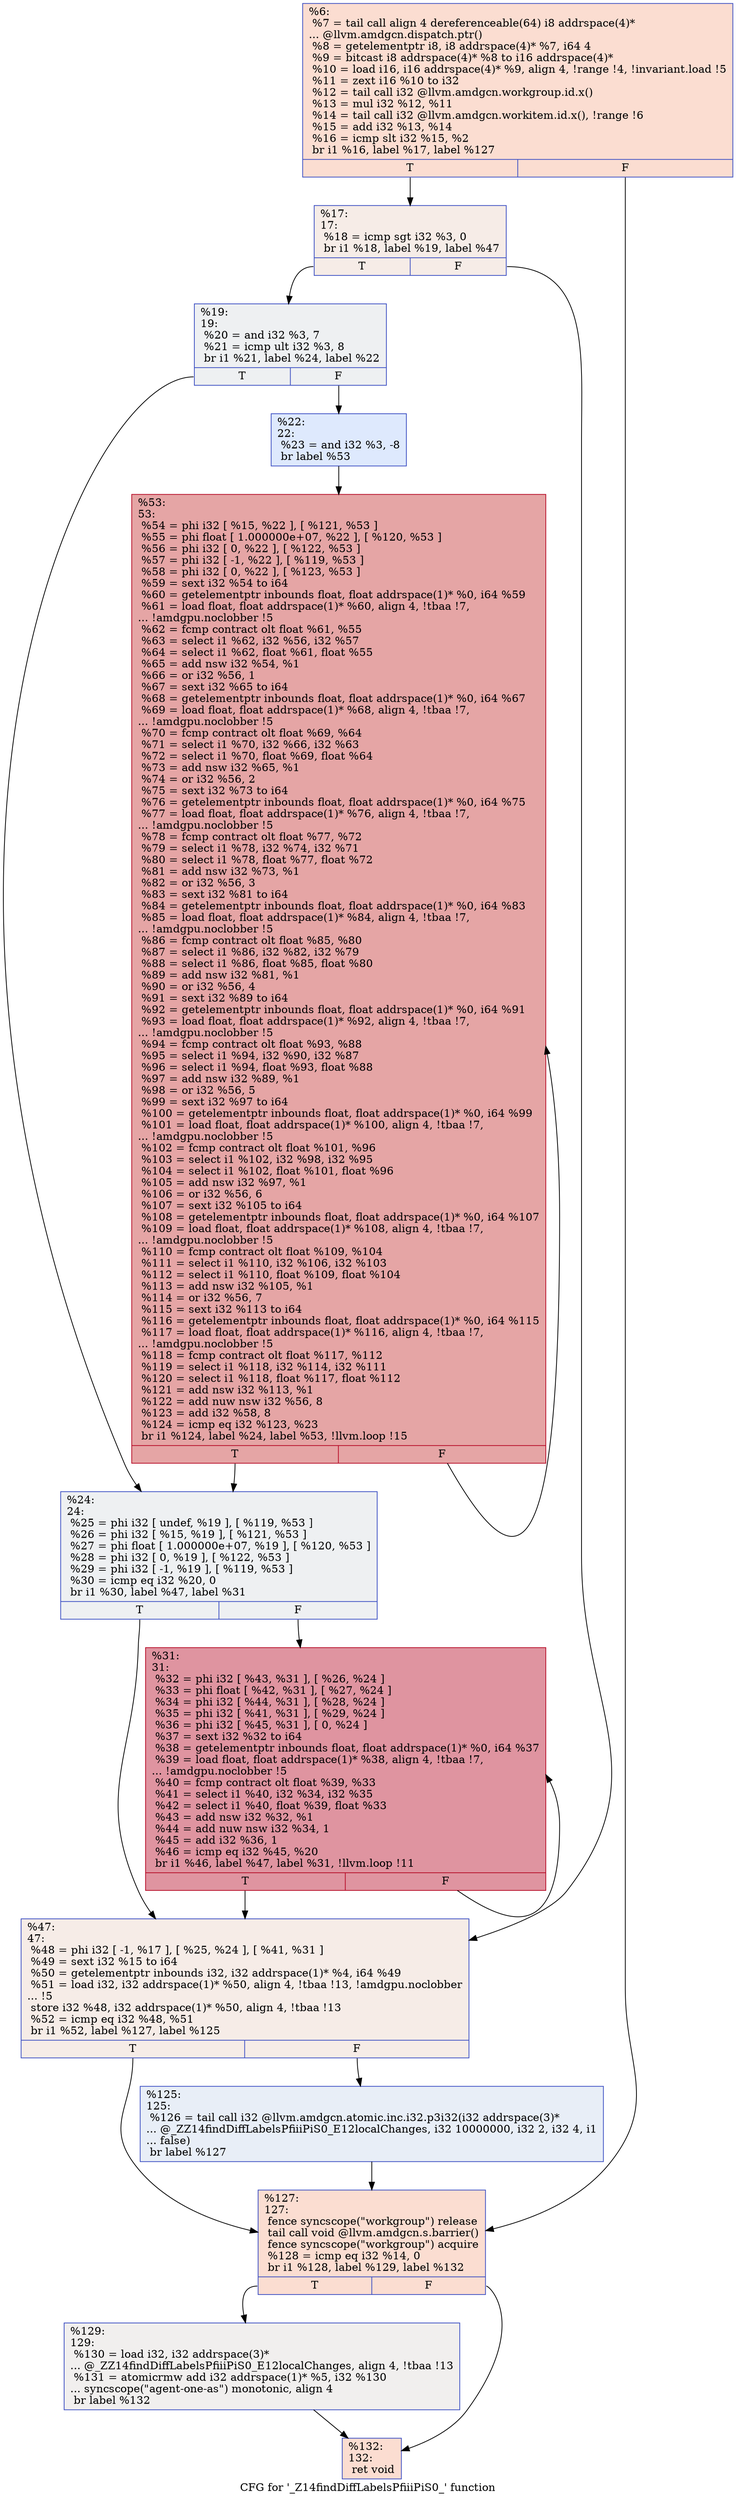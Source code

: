 digraph "CFG for '_Z14findDiffLabelsPfiiiPiS0_' function" {
	label="CFG for '_Z14findDiffLabelsPfiiiPiS0_' function";

	Node0x4f52e70 [shape=record,color="#3d50c3ff", style=filled, fillcolor="#f7b39670",label="{%6:\l  %7 = tail call align 4 dereferenceable(64) i8 addrspace(4)*\l... @llvm.amdgcn.dispatch.ptr()\l  %8 = getelementptr i8, i8 addrspace(4)* %7, i64 4\l  %9 = bitcast i8 addrspace(4)* %8 to i16 addrspace(4)*\l  %10 = load i16, i16 addrspace(4)* %9, align 4, !range !4, !invariant.load !5\l  %11 = zext i16 %10 to i32\l  %12 = tail call i32 @llvm.amdgcn.workgroup.id.x()\l  %13 = mul i32 %12, %11\l  %14 = tail call i32 @llvm.amdgcn.workitem.id.x(), !range !6\l  %15 = add i32 %13, %14\l  %16 = icmp slt i32 %15, %2\l  br i1 %16, label %17, label %127\l|{<s0>T|<s1>F}}"];
	Node0x4f52e70:s0 -> Node0x4f53750;
	Node0x4f52e70:s1 -> Node0x4f54e40;
	Node0x4f53750 [shape=record,color="#3d50c3ff", style=filled, fillcolor="#ead5c970",label="{%17:\l17:                                               \l  %18 = icmp sgt i32 %3, 0\l  br i1 %18, label %19, label %47\l|{<s0>T|<s1>F}}"];
	Node0x4f53750:s0 -> Node0x4f55010;
	Node0x4f53750:s1 -> Node0x4f55060;
	Node0x4f55010 [shape=record,color="#3d50c3ff", style=filled, fillcolor="#d9dce170",label="{%19:\l19:                                               \l  %20 = and i32 %3, 7\l  %21 = icmp ult i32 %3, 8\l  br i1 %21, label %24, label %22\l|{<s0>T|<s1>F}}"];
	Node0x4f55010:s0 -> Node0x4f55320;
	Node0x4f55010:s1 -> Node0x4f55370;
	Node0x4f55370 [shape=record,color="#3d50c3ff", style=filled, fillcolor="#b5cdfa70",label="{%22:\l22:                                               \l  %23 = and i32 %3, -8\l  br label %53\l}"];
	Node0x4f55370 -> Node0x4f55570;
	Node0x4f55320 [shape=record,color="#3d50c3ff", style=filled, fillcolor="#d9dce170",label="{%24:\l24:                                               \l  %25 = phi i32 [ undef, %19 ], [ %119, %53 ]\l  %26 = phi i32 [ %15, %19 ], [ %121, %53 ]\l  %27 = phi float [ 1.000000e+07, %19 ], [ %120, %53 ]\l  %28 = phi i32 [ 0, %19 ], [ %122, %53 ]\l  %29 = phi i32 [ -1, %19 ], [ %119, %53 ]\l  %30 = icmp eq i32 %20, 0\l  br i1 %30, label %47, label %31\l|{<s0>T|<s1>F}}"];
	Node0x4f55320:s0 -> Node0x4f55060;
	Node0x4f55320:s1 -> Node0x4f56630;
	Node0x4f56630 [shape=record,color="#b70d28ff", style=filled, fillcolor="#b70d2870",label="{%31:\l31:                                               \l  %32 = phi i32 [ %43, %31 ], [ %26, %24 ]\l  %33 = phi float [ %42, %31 ], [ %27, %24 ]\l  %34 = phi i32 [ %44, %31 ], [ %28, %24 ]\l  %35 = phi i32 [ %41, %31 ], [ %29, %24 ]\l  %36 = phi i32 [ %45, %31 ], [ 0, %24 ]\l  %37 = sext i32 %32 to i64\l  %38 = getelementptr inbounds float, float addrspace(1)* %0, i64 %37\l  %39 = load float, float addrspace(1)* %38, align 4, !tbaa !7,\l... !amdgpu.noclobber !5\l  %40 = fcmp contract olt float %39, %33\l  %41 = select i1 %40, i32 %34, i32 %35\l  %42 = select i1 %40, float %39, float %33\l  %43 = add nsw i32 %32, %1\l  %44 = add nuw nsw i32 %34, 1\l  %45 = add i32 %36, 1\l  %46 = icmp eq i32 %45, %20\l  br i1 %46, label %47, label %31, !llvm.loop !11\l|{<s0>T|<s1>F}}"];
	Node0x4f56630:s0 -> Node0x4f55060;
	Node0x4f56630:s1 -> Node0x4f56630;
	Node0x4f55060 [shape=record,color="#3d50c3ff", style=filled, fillcolor="#ead5c970",label="{%47:\l47:                                               \l  %48 = phi i32 [ -1, %17 ], [ %25, %24 ], [ %41, %31 ]\l  %49 = sext i32 %15 to i64\l  %50 = getelementptr inbounds i32, i32 addrspace(1)* %4, i64 %49\l  %51 = load i32, i32 addrspace(1)* %50, align 4, !tbaa !13, !amdgpu.noclobber\l... !5\l  store i32 %48, i32 addrspace(1)* %50, align 4, !tbaa !13\l  %52 = icmp eq i32 %48, %51\l  br i1 %52, label %127, label %125\l|{<s0>T|<s1>F}}"];
	Node0x4f55060:s0 -> Node0x4f54e40;
	Node0x4f55060:s1 -> Node0x4f54df0;
	Node0x4f55570 [shape=record,color="#b70d28ff", style=filled, fillcolor="#c5333470",label="{%53:\l53:                                               \l  %54 = phi i32 [ %15, %22 ], [ %121, %53 ]\l  %55 = phi float [ 1.000000e+07, %22 ], [ %120, %53 ]\l  %56 = phi i32 [ 0, %22 ], [ %122, %53 ]\l  %57 = phi i32 [ -1, %22 ], [ %119, %53 ]\l  %58 = phi i32 [ 0, %22 ], [ %123, %53 ]\l  %59 = sext i32 %54 to i64\l  %60 = getelementptr inbounds float, float addrspace(1)* %0, i64 %59\l  %61 = load float, float addrspace(1)* %60, align 4, !tbaa !7,\l... !amdgpu.noclobber !5\l  %62 = fcmp contract olt float %61, %55\l  %63 = select i1 %62, i32 %56, i32 %57\l  %64 = select i1 %62, float %61, float %55\l  %65 = add nsw i32 %54, %1\l  %66 = or i32 %56, 1\l  %67 = sext i32 %65 to i64\l  %68 = getelementptr inbounds float, float addrspace(1)* %0, i64 %67\l  %69 = load float, float addrspace(1)* %68, align 4, !tbaa !7,\l... !amdgpu.noclobber !5\l  %70 = fcmp contract olt float %69, %64\l  %71 = select i1 %70, i32 %66, i32 %63\l  %72 = select i1 %70, float %69, float %64\l  %73 = add nsw i32 %65, %1\l  %74 = or i32 %56, 2\l  %75 = sext i32 %73 to i64\l  %76 = getelementptr inbounds float, float addrspace(1)* %0, i64 %75\l  %77 = load float, float addrspace(1)* %76, align 4, !tbaa !7,\l... !amdgpu.noclobber !5\l  %78 = fcmp contract olt float %77, %72\l  %79 = select i1 %78, i32 %74, i32 %71\l  %80 = select i1 %78, float %77, float %72\l  %81 = add nsw i32 %73, %1\l  %82 = or i32 %56, 3\l  %83 = sext i32 %81 to i64\l  %84 = getelementptr inbounds float, float addrspace(1)* %0, i64 %83\l  %85 = load float, float addrspace(1)* %84, align 4, !tbaa !7,\l... !amdgpu.noclobber !5\l  %86 = fcmp contract olt float %85, %80\l  %87 = select i1 %86, i32 %82, i32 %79\l  %88 = select i1 %86, float %85, float %80\l  %89 = add nsw i32 %81, %1\l  %90 = or i32 %56, 4\l  %91 = sext i32 %89 to i64\l  %92 = getelementptr inbounds float, float addrspace(1)* %0, i64 %91\l  %93 = load float, float addrspace(1)* %92, align 4, !tbaa !7,\l... !amdgpu.noclobber !5\l  %94 = fcmp contract olt float %93, %88\l  %95 = select i1 %94, i32 %90, i32 %87\l  %96 = select i1 %94, float %93, float %88\l  %97 = add nsw i32 %89, %1\l  %98 = or i32 %56, 5\l  %99 = sext i32 %97 to i64\l  %100 = getelementptr inbounds float, float addrspace(1)* %0, i64 %99\l  %101 = load float, float addrspace(1)* %100, align 4, !tbaa !7,\l... !amdgpu.noclobber !5\l  %102 = fcmp contract olt float %101, %96\l  %103 = select i1 %102, i32 %98, i32 %95\l  %104 = select i1 %102, float %101, float %96\l  %105 = add nsw i32 %97, %1\l  %106 = or i32 %56, 6\l  %107 = sext i32 %105 to i64\l  %108 = getelementptr inbounds float, float addrspace(1)* %0, i64 %107\l  %109 = load float, float addrspace(1)* %108, align 4, !tbaa !7,\l... !amdgpu.noclobber !5\l  %110 = fcmp contract olt float %109, %104\l  %111 = select i1 %110, i32 %106, i32 %103\l  %112 = select i1 %110, float %109, float %104\l  %113 = add nsw i32 %105, %1\l  %114 = or i32 %56, 7\l  %115 = sext i32 %113 to i64\l  %116 = getelementptr inbounds float, float addrspace(1)* %0, i64 %115\l  %117 = load float, float addrspace(1)* %116, align 4, !tbaa !7,\l... !amdgpu.noclobber !5\l  %118 = fcmp contract olt float %117, %112\l  %119 = select i1 %118, i32 %114, i32 %111\l  %120 = select i1 %118, float %117, float %112\l  %121 = add nsw i32 %113, %1\l  %122 = add nuw nsw i32 %56, 8\l  %123 = add i32 %58, 8\l  %124 = icmp eq i32 %123, %23\l  br i1 %124, label %24, label %53, !llvm.loop !15\l|{<s0>T|<s1>F}}"];
	Node0x4f55570:s0 -> Node0x4f55320;
	Node0x4f55570:s1 -> Node0x4f55570;
	Node0x4f54df0 [shape=record,color="#3d50c3ff", style=filled, fillcolor="#cbd8ee70",label="{%125:\l125:                                              \l  %126 = tail call i32 @llvm.amdgcn.atomic.inc.i32.p3i32(i32 addrspace(3)*\l... @_ZZ14findDiffLabelsPfiiiPiS0_E12localChanges, i32 10000000, i32 2, i32 4, i1\l... false)\l  br label %127\l}"];
	Node0x4f54df0 -> Node0x4f54e40;
	Node0x4f54e40 [shape=record,color="#3d50c3ff", style=filled, fillcolor="#f7b39670",label="{%127:\l127:                                              \l  fence syncscope(\"workgroup\") release\l  tail call void @llvm.amdgcn.s.barrier()\l  fence syncscope(\"workgroup\") acquire\l  %128 = icmp eq i32 %14, 0\l  br i1 %128, label %129, label %132\l|{<s0>T|<s1>F}}"];
	Node0x4f54e40:s0 -> Node0x4f59530;
	Node0x4f54e40:s1 -> Node0x4f59580;
	Node0x4f59530 [shape=record,color="#3d50c3ff", style=filled, fillcolor="#e0dbd870",label="{%129:\l129:                                              \l  %130 = load i32, i32 addrspace(3)*\l... @_ZZ14findDiffLabelsPfiiiPiS0_E12localChanges, align 4, !tbaa !13\l  %131 = atomicrmw add i32 addrspace(1)* %5, i32 %130\l... syncscope(\"agent-one-as\") monotonic, align 4\l  br label %132\l}"];
	Node0x4f59530 -> Node0x4f59580;
	Node0x4f59580 [shape=record,color="#3d50c3ff", style=filled, fillcolor="#f7b39670",label="{%132:\l132:                                              \l  ret void\l}"];
}
